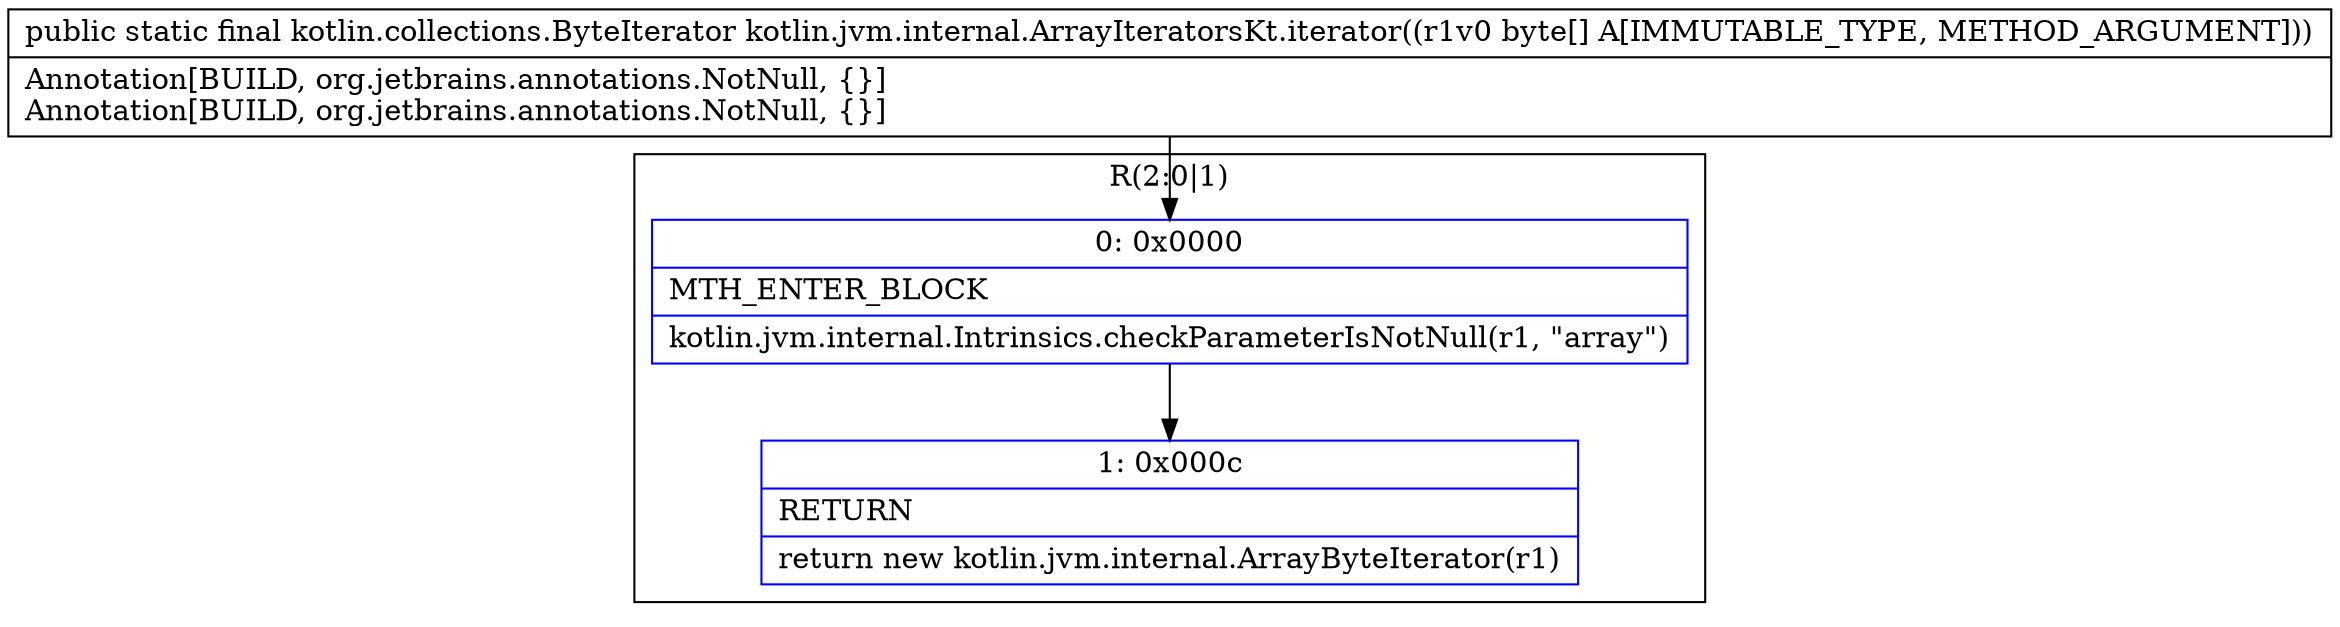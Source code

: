 digraph "CFG forkotlin.jvm.internal.ArrayIteratorsKt.iterator([B)Lkotlin\/collections\/ByteIterator;" {
subgraph cluster_Region_1385289350 {
label = "R(2:0|1)";
node [shape=record,color=blue];
Node_0 [shape=record,label="{0\:\ 0x0000|MTH_ENTER_BLOCK\l|kotlin.jvm.internal.Intrinsics.checkParameterIsNotNull(r1, \"array\")\l}"];
Node_1 [shape=record,label="{1\:\ 0x000c|RETURN\l|return new kotlin.jvm.internal.ArrayByteIterator(r1)\l}"];
}
MethodNode[shape=record,label="{public static final kotlin.collections.ByteIterator kotlin.jvm.internal.ArrayIteratorsKt.iterator((r1v0 byte[] A[IMMUTABLE_TYPE, METHOD_ARGUMENT]))  | Annotation[BUILD, org.jetbrains.annotations.NotNull, \{\}]\lAnnotation[BUILD, org.jetbrains.annotations.NotNull, \{\}]\l}"];
MethodNode -> Node_0;
Node_0 -> Node_1;
}

